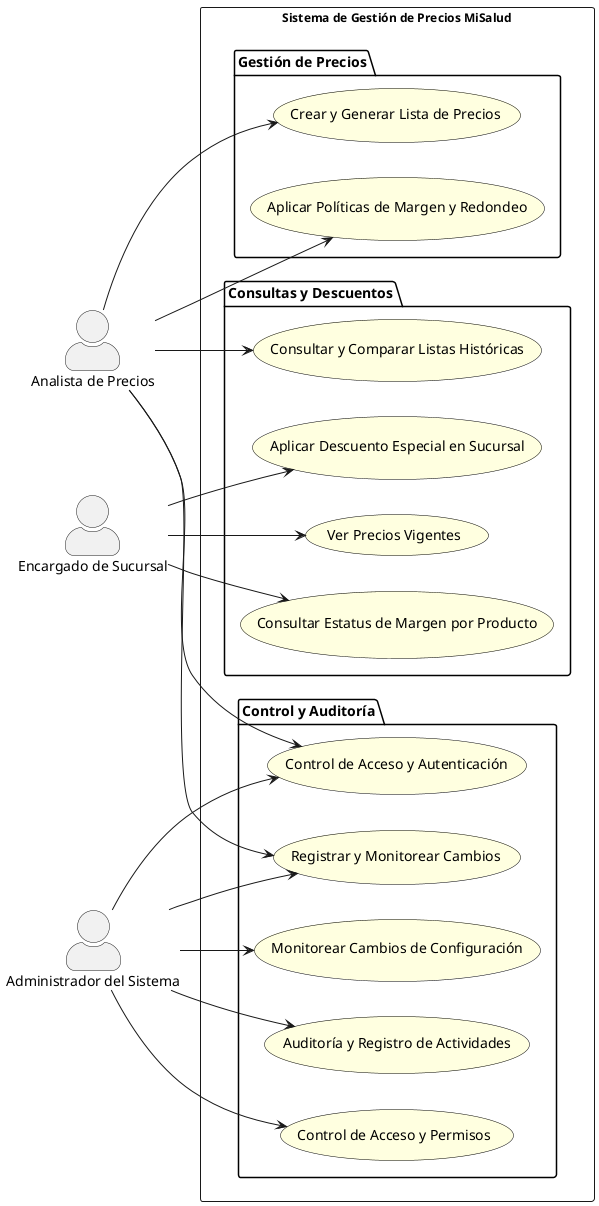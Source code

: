@startuml
skinparam actorStyle awesome
skinparam RectangleFontStyle Bold
skinparam RectangleFontSize 12
skinparam usecase {
  BackgroundColor LightYellow
  BorderColor Black
  FontColor Black
  RoundCorner 10
}

' Define los actores en filas separadas
left to right direction
actor Analista as "Analista de Precios"
actor Encargado as "Encargado de Sucursal"
actor Admin as "Administrador del Sistema"

' Módulo principal que agrupa todos los casos de uso
rectangle "Sistema de Gestión de Precios MiSalud" {

  package "Gestión de Precios" {
    usecase UC1 as "Crear y Generar Lista de Precios"
    usecase UC2 as "Aplicar Políticas de Margen y Redondeo"
  }

  package "Consultas y Descuentos" {
    usecase UC5 as "Consultar y Comparar Listas Históricas"
    usecase UC6 as "Aplicar Descuento Especial en Sucursal"
    usecase UC7 as "Ver Precios Vigentes"
    usecase UC8 as "Consultar Estatus de Margen por Producto"
  }

  package "Control y Auditoría" {
    usecase UC3 as "Control de Acceso y Autenticación"
    usecase UC4 as "Registrar y Monitorear Cambios"
    usecase UC9 as "Control de Acceso y Permisos"
    usecase UC10 as "Monitorear Cambios de Configuración"
    usecase UC11 as "Auditoría y Registro de Actividades"
  }
}

' Define las conexiones desde los actores hacia los casos de uso
Analista --> UC1
Analista --> UC2
Analista --> UC3
Analista --> UC4
Analista --> UC5
  
Encargado --> UC6
Encargado --> UC7
Encargado --> UC8
  
Admin --> UC3
Admin --> UC4
Admin --> UC9
Admin --> UC10
Admin --> UC11

@enduml